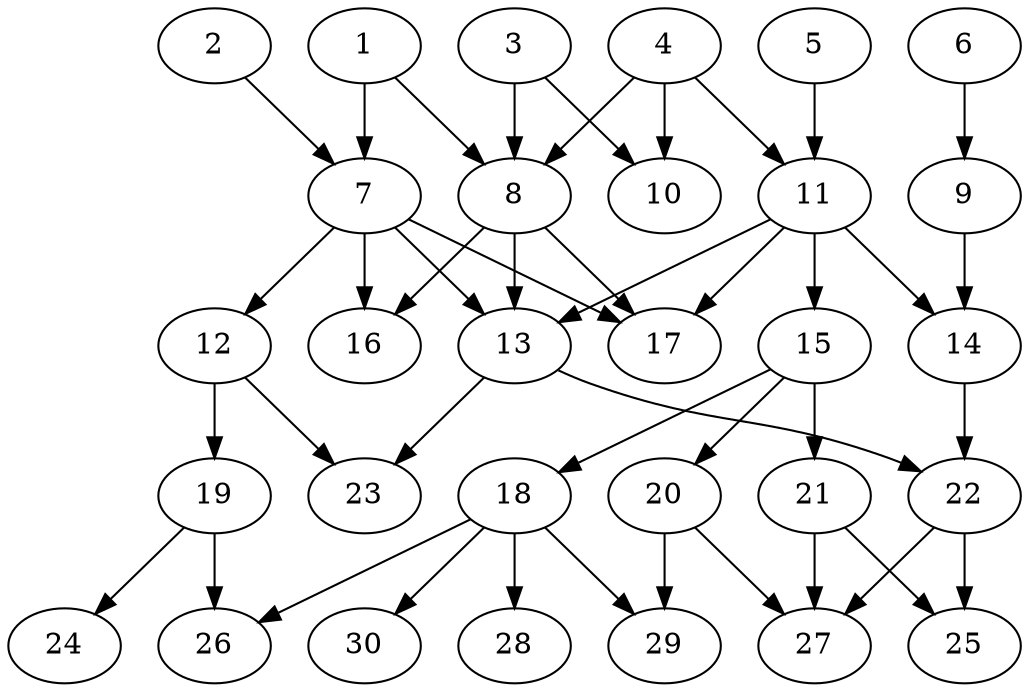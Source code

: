 // DAG (tier=2-normal, mode=compute, n=30, ccr=0.396, fat=0.610, density=0.465, regular=0.519, jump=0.189, mindata=524288, maxdata=8388608)
// DAG automatically generated by daggen at Sun Aug 24 16:33:33 2025
// /home/ermia/Project/Environments/daggen/bin/daggen --dot --ccr 0.396 --fat 0.610 --regular 0.519 --density 0.465 --jump 0.189 --mindata 524288 --maxdata 8388608 -n 30 
digraph G {
  1 [size="172268868354983296", alpha="0.09", expect_size="86134434177491648"]
  1 -> 7 [size ="133012486356992"]
  1 -> 8 [size ="133012486356992"]
  2 [size="71805386449062199296", alpha="0.06", expect_size="35902693224531099648"]
  2 -> 7 [size ="138206351720448"]
  3 [size="621354432040670848", alpha="0.03", expect_size="310677216020335424"]
  3 -> 8 [size ="257552755458048"]
  3 -> 10 [size ="257552755458048"]
  4 [size="15878929973354656", alpha="0.10", expect_size="7939464986677328"]
  4 -> 8 [size ="475515299299328"]
  4 -> 10 [size ="475515299299328"]
  4 -> 11 [size ="475515299299328"]
  5 [size="94109947806416371712", alpha="0.06", expect_size="47054973903208185856"]
  5 -> 11 [size ="165518677901312"]
  6 [size="140574287729344928", alpha="0.10", expect_size="70287143864672464"]
  6 -> 9 [size ="94647665819648"]
  7 [size="19914146321061117952", alpha="0.12", expect_size="9957073160530558976"]
  7 -> 12 [size ="58775696310272"]
  7 -> 13 [size ="58775696310272"]
  7 -> 16 [size ="58775696310272"]
  7 -> 17 [size ="58775696310272"]
  8 [size="15328656151289506", alpha="0.11", expect_size="7664328075644753"]
  8 -> 13 [size ="12753108467712"]
  8 -> 16 [size ="12753108467712"]
  8 -> 17 [size ="12753108467712"]
  9 [size="285185522171692187648", alpha="0.05", expect_size="142592761085846093824"]
  9 -> 14 [size ="346610437455872"]
  10 [size="801055191007974016", alpha="0.07", expect_size="400527595503987008"]
  11 [size="232857184420273061888", alpha="0.13", expect_size="116428592210136530944"]
  11 -> 13 [size ="302795731238912"]
  11 -> 14 [size ="302795731238912"]
  11 -> 15 [size ="302795731238912"]
  11 -> 17 [size ="302795731238912"]
  12 [size="416332054710569664512", alpha="0.08", expect_size="208166027355284832256"]
  12 -> 19 [size ="446049667776512"]
  12 -> 23 [size ="446049667776512"]
  13 [size="11715061116541592", alpha="0.02", expect_size="5857530558270796"]
  13 -> 22 [size ="298877387276288"]
  13 -> 23 [size ="298877387276288"]
  14 [size="373048969787342848", alpha="0.06", expect_size="186524484893671424"]
  14 -> 22 [size ="4145725571072"]
  15 [size="463299611908819", alpha="0.04", expect_size="231649805954409"]
  15 -> 18 [size ="12465144332288"]
  15 -> 20 [size ="12465144332288"]
  15 -> 21 [size ="12465144332288"]
  16 [size="449550861379970269184", alpha="0.14", expect_size="224775430689985134592"]
  17 [size="405970946798003421184", alpha="0.12", expect_size="202985473399001710592"]
  18 [size="352666515683331392", alpha="0.07", expect_size="176333257841665696"]
  18 -> 26 [size ="232534101196800"]
  18 -> 28 [size ="232534101196800"]
  18 -> 29 [size ="232534101196800"]
  18 -> 30 [size ="232534101196800"]
  19 [size="16679772487067680", alpha="0.16", expect_size="8339886243533840"]
  19 -> 24 [size ="454778056343552"]
  19 -> 26 [size ="454778056343552"]
  20 [size="129472049115374768", alpha="0.06", expect_size="64736024557687384"]
  20 -> 27 [size ="218530083504128"]
  20 -> 29 [size ="218530083504128"]
  21 [size="14142734782214316", alpha="0.14", expect_size="7071367391107158"]
  21 -> 25 [size ="254956380618752"]
  21 -> 27 [size ="254956380618752"]
  22 [size="4328036999100968", alpha="0.08", expect_size="2164018499550484"]
  22 -> 25 [size ="68999857569792"]
  22 -> 27 [size ="68999857569792"]
  23 [size="8837560090673621", alpha="0.08", expect_size="4418780045336810"]
  24 [size="386581843237987680256", alpha="0.15", expect_size="193290921618993840128"]
  25 [size="551819976244199424", alpha="0.13", expect_size="275909988122099712"]
  26 [size="3300353716621938", alpha="0.07", expect_size="1650176858310969"]
  27 [size="322074984070739132416", alpha="0.08", expect_size="161037492035369566208"]
  28 [size="162525685176966", alpha="0.14", expect_size="81262842588483"]
  29 [size="12006589993900698", alpha="0.09", expect_size="6003294996950349"]
  30 [size="11749352872567076", alpha="0.12", expect_size="5874676436283538"]
}